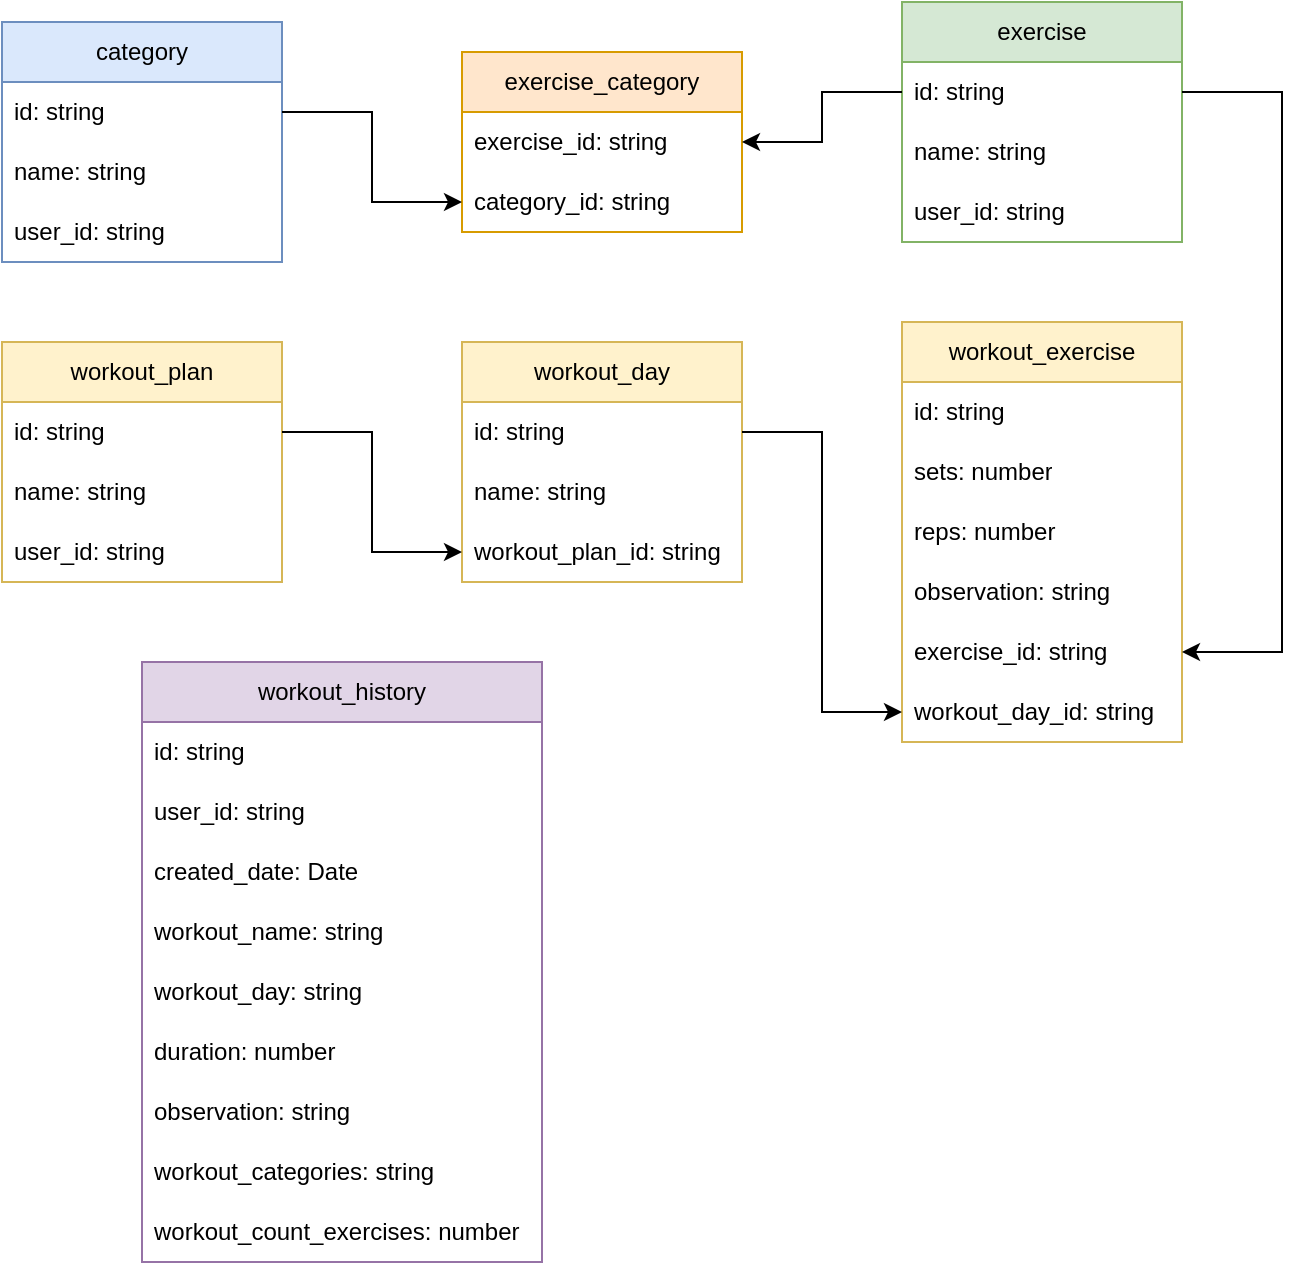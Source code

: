 <mxfile version="21.6.8" type="device">
  <diagram name="Page-1" id="SNqCsjzlgie9kuLZJLEN">
    <mxGraphModel dx="1404" dy="814" grid="1" gridSize="10" guides="1" tooltips="1" connect="1" arrows="1" fold="1" page="1" pageScale="1" pageWidth="827" pageHeight="1169" math="0" shadow="0">
      <root>
        <mxCell id="0" />
        <mxCell id="1" parent="0" />
        <mxCell id="Ox2UBUjMbMaZdmJuXY1y-1" value="category" style="swimlane;fontStyle=0;childLayout=stackLayout;horizontal=1;startSize=30;horizontalStack=0;resizeParent=1;resizeParentMax=0;resizeLast=0;collapsible=1;marginBottom=0;whiteSpace=wrap;html=1;fillColor=#dae8fc;strokeColor=#6c8ebf;" parent="1" vertex="1">
          <mxGeometry x="130" y="140" width="140" height="120" as="geometry" />
        </mxCell>
        <mxCell id="Ox2UBUjMbMaZdmJuXY1y-2" value="id: string" style="text;strokeColor=none;fillColor=none;align=left;verticalAlign=middle;spacingLeft=4;spacingRight=4;overflow=hidden;points=[[0,0.5],[1,0.5]];portConstraint=eastwest;rotatable=0;whiteSpace=wrap;html=1;" parent="Ox2UBUjMbMaZdmJuXY1y-1" vertex="1">
          <mxGeometry y="30" width="140" height="30" as="geometry" />
        </mxCell>
        <mxCell id="Ox2UBUjMbMaZdmJuXY1y-3" value="name: string" style="text;strokeColor=none;fillColor=none;align=left;verticalAlign=middle;spacingLeft=4;spacingRight=4;overflow=hidden;points=[[0,0.5],[1,0.5]];portConstraint=eastwest;rotatable=0;whiteSpace=wrap;html=1;" parent="Ox2UBUjMbMaZdmJuXY1y-1" vertex="1">
          <mxGeometry y="60" width="140" height="30" as="geometry" />
        </mxCell>
        <mxCell id="Ox2UBUjMbMaZdmJuXY1y-4" value="user_id: string" style="text;strokeColor=none;fillColor=none;align=left;verticalAlign=middle;spacingLeft=4;spacingRight=4;overflow=hidden;points=[[0,0.5],[1,0.5]];portConstraint=eastwest;rotatable=0;whiteSpace=wrap;html=1;" parent="Ox2UBUjMbMaZdmJuXY1y-1" vertex="1">
          <mxGeometry y="90" width="140" height="30" as="geometry" />
        </mxCell>
        <mxCell id="Ox2UBUjMbMaZdmJuXY1y-5" value="exercise" style="swimlane;fontStyle=0;childLayout=stackLayout;horizontal=1;startSize=30;horizontalStack=0;resizeParent=1;resizeParentMax=0;resizeLast=0;collapsible=1;marginBottom=0;whiteSpace=wrap;html=1;fillColor=#d5e8d4;strokeColor=#82b366;" parent="1" vertex="1">
          <mxGeometry x="580" y="130" width="140" height="120" as="geometry" />
        </mxCell>
        <mxCell id="Ox2UBUjMbMaZdmJuXY1y-6" value="id: string" style="text;strokeColor=none;fillColor=none;align=left;verticalAlign=middle;spacingLeft=4;spacingRight=4;overflow=hidden;points=[[0,0.5],[1,0.5]];portConstraint=eastwest;rotatable=0;whiteSpace=wrap;html=1;" parent="Ox2UBUjMbMaZdmJuXY1y-5" vertex="1">
          <mxGeometry y="30" width="140" height="30" as="geometry" />
        </mxCell>
        <mxCell id="Ox2UBUjMbMaZdmJuXY1y-7" value="name: string" style="text;strokeColor=none;fillColor=none;align=left;verticalAlign=middle;spacingLeft=4;spacingRight=4;overflow=hidden;points=[[0,0.5],[1,0.5]];portConstraint=eastwest;rotatable=0;whiteSpace=wrap;html=1;" parent="Ox2UBUjMbMaZdmJuXY1y-5" vertex="1">
          <mxGeometry y="60" width="140" height="30" as="geometry" />
        </mxCell>
        <mxCell id="Ox2UBUjMbMaZdmJuXY1y-8" value="user_id: string" style="text;strokeColor=none;fillColor=none;align=left;verticalAlign=middle;spacingLeft=4;spacingRight=4;overflow=hidden;points=[[0,0.5],[1,0.5]];portConstraint=eastwest;rotatable=0;whiteSpace=wrap;html=1;" parent="Ox2UBUjMbMaZdmJuXY1y-5" vertex="1">
          <mxGeometry y="90" width="140" height="30" as="geometry" />
        </mxCell>
        <mxCell id="Ox2UBUjMbMaZdmJuXY1y-9" value="exercise_category" style="swimlane;fontStyle=0;childLayout=stackLayout;horizontal=1;startSize=30;horizontalStack=0;resizeParent=1;resizeParentMax=0;resizeLast=0;collapsible=1;marginBottom=0;whiteSpace=wrap;html=1;fillColor=#ffe6cc;strokeColor=#d79b00;" parent="1" vertex="1">
          <mxGeometry x="360" y="155" width="140" height="90" as="geometry" />
        </mxCell>
        <mxCell id="Ox2UBUjMbMaZdmJuXY1y-10" value="exercise_id: string" style="text;strokeColor=none;fillColor=none;align=left;verticalAlign=middle;spacingLeft=4;spacingRight=4;overflow=hidden;points=[[0,0.5],[1,0.5]];portConstraint=eastwest;rotatable=0;whiteSpace=wrap;html=1;" parent="Ox2UBUjMbMaZdmJuXY1y-9" vertex="1">
          <mxGeometry y="30" width="140" height="30" as="geometry" />
        </mxCell>
        <mxCell id="Ox2UBUjMbMaZdmJuXY1y-11" value="category_id: string" style="text;strokeColor=none;fillColor=none;align=left;verticalAlign=middle;spacingLeft=4;spacingRight=4;overflow=hidden;points=[[0,0.5],[1,0.5]];portConstraint=eastwest;rotatable=0;whiteSpace=wrap;html=1;" parent="Ox2UBUjMbMaZdmJuXY1y-9" vertex="1">
          <mxGeometry y="60" width="140" height="30" as="geometry" />
        </mxCell>
        <mxCell id="Ox2UBUjMbMaZdmJuXY1y-13" style="edgeStyle=orthogonalEdgeStyle;rounded=0;orthogonalLoop=1;jettySize=auto;html=1;exitX=0;exitY=0.5;exitDx=0;exitDy=0;entryX=1;entryY=0.5;entryDx=0;entryDy=0;" parent="1" source="Ox2UBUjMbMaZdmJuXY1y-6" target="Ox2UBUjMbMaZdmJuXY1y-10" edge="1">
          <mxGeometry relative="1" as="geometry" />
        </mxCell>
        <mxCell id="Ox2UBUjMbMaZdmJuXY1y-14" style="edgeStyle=orthogonalEdgeStyle;rounded=0;orthogonalLoop=1;jettySize=auto;html=1;exitX=1;exitY=0.5;exitDx=0;exitDy=0;entryX=0;entryY=0.5;entryDx=0;entryDy=0;" parent="1" source="Ox2UBUjMbMaZdmJuXY1y-2" target="Ox2UBUjMbMaZdmJuXY1y-11" edge="1">
          <mxGeometry relative="1" as="geometry" />
        </mxCell>
        <mxCell id="Ox2UBUjMbMaZdmJuXY1y-16" value="workout_history" style="swimlane;fontStyle=0;childLayout=stackLayout;horizontal=1;startSize=30;horizontalStack=0;resizeParent=1;resizeParentMax=0;resizeLast=0;collapsible=1;marginBottom=0;whiteSpace=wrap;html=1;fillColor=#e1d5e7;strokeColor=#9673a6;" parent="1" vertex="1">
          <mxGeometry x="200" y="460" width="200" height="300" as="geometry" />
        </mxCell>
        <mxCell id="Ox2UBUjMbMaZdmJuXY1y-17" value="id: string" style="text;strokeColor=none;fillColor=none;align=left;verticalAlign=middle;spacingLeft=4;spacingRight=4;overflow=hidden;points=[[0,0.5],[1,0.5]];portConstraint=eastwest;rotatable=0;whiteSpace=wrap;html=1;" parent="Ox2UBUjMbMaZdmJuXY1y-16" vertex="1">
          <mxGeometry y="30" width="200" height="30" as="geometry" />
        </mxCell>
        <mxCell id="Us7C9w35F07OQwxbuTI4-1" value="user_id: string" style="text;strokeColor=none;fillColor=none;align=left;verticalAlign=middle;spacingLeft=4;spacingRight=4;overflow=hidden;points=[[0,0.5],[1,0.5]];portConstraint=eastwest;rotatable=0;whiteSpace=wrap;html=1;" vertex="1" parent="Ox2UBUjMbMaZdmJuXY1y-16">
          <mxGeometry y="60" width="200" height="30" as="geometry" />
        </mxCell>
        <mxCell id="Ox2UBUjMbMaZdmJuXY1y-18" value="created_date: Date" style="text;strokeColor=none;fillColor=none;align=left;verticalAlign=middle;spacingLeft=4;spacingRight=4;overflow=hidden;points=[[0,0.5],[1,0.5]];portConstraint=eastwest;rotatable=0;whiteSpace=wrap;html=1;" parent="Ox2UBUjMbMaZdmJuXY1y-16" vertex="1">
          <mxGeometry y="90" width="200" height="30" as="geometry" />
        </mxCell>
        <mxCell id="Us7C9w35F07OQwxbuTI4-2" value="workout_name: string" style="text;strokeColor=none;fillColor=none;align=left;verticalAlign=middle;spacingLeft=4;spacingRight=4;overflow=hidden;points=[[0,0.5],[1,0.5]];portConstraint=eastwest;rotatable=0;whiteSpace=wrap;html=1;" vertex="1" parent="Ox2UBUjMbMaZdmJuXY1y-16">
          <mxGeometry y="120" width="200" height="30" as="geometry" />
        </mxCell>
        <mxCell id="Us7C9w35F07OQwxbuTI4-3" value="workout_day: string" style="text;strokeColor=none;fillColor=none;align=left;verticalAlign=middle;spacingLeft=4;spacingRight=4;overflow=hidden;points=[[0,0.5],[1,0.5]];portConstraint=eastwest;rotatable=0;whiteSpace=wrap;html=1;" vertex="1" parent="Ox2UBUjMbMaZdmJuXY1y-16">
          <mxGeometry y="150" width="200" height="30" as="geometry" />
        </mxCell>
        <mxCell id="Ox2UBUjMbMaZdmJuXY1y-21" value="duration: number" style="text;strokeColor=none;fillColor=none;align=left;verticalAlign=middle;spacingLeft=4;spacingRight=4;overflow=hidden;points=[[0,0.5],[1,0.5]];portConstraint=eastwest;rotatable=0;whiteSpace=wrap;html=1;" parent="Ox2UBUjMbMaZdmJuXY1y-16" vertex="1">
          <mxGeometry y="180" width="200" height="30" as="geometry" />
        </mxCell>
        <mxCell id="Us7C9w35F07OQwxbuTI4-4" value="observation: string" style="text;strokeColor=none;fillColor=none;align=left;verticalAlign=middle;spacingLeft=4;spacingRight=4;overflow=hidden;points=[[0,0.5],[1,0.5]];portConstraint=eastwest;rotatable=0;whiteSpace=wrap;html=1;" vertex="1" parent="Ox2UBUjMbMaZdmJuXY1y-16">
          <mxGeometry y="210" width="200" height="30" as="geometry" />
        </mxCell>
        <mxCell id="Ox2UBUjMbMaZdmJuXY1y-20" value="workout_categories: string" style="text;strokeColor=none;fillColor=none;align=left;verticalAlign=middle;spacingLeft=4;spacingRight=4;overflow=hidden;points=[[0,0.5],[1,0.5]];portConstraint=eastwest;rotatable=0;whiteSpace=wrap;html=1;" parent="Ox2UBUjMbMaZdmJuXY1y-16" vertex="1">
          <mxGeometry y="240" width="200" height="30" as="geometry" />
        </mxCell>
        <mxCell id="Us7C9w35F07OQwxbuTI4-5" value="workout_count_exercises: number" style="text;strokeColor=none;fillColor=none;align=left;verticalAlign=middle;spacingLeft=4;spacingRight=4;overflow=hidden;points=[[0,0.5],[1,0.5]];portConstraint=eastwest;rotatable=0;whiteSpace=wrap;html=1;" vertex="1" parent="Ox2UBUjMbMaZdmJuXY1y-16">
          <mxGeometry y="270" width="200" height="30" as="geometry" />
        </mxCell>
        <mxCell id="Ox2UBUjMbMaZdmJuXY1y-22" value="workout_plan" style="swimlane;fontStyle=0;childLayout=stackLayout;horizontal=1;startSize=30;horizontalStack=0;resizeParent=1;resizeParentMax=0;resizeLast=0;collapsible=1;marginBottom=0;whiteSpace=wrap;html=1;fillColor=#fff2cc;strokeColor=#d6b656;" parent="1" vertex="1">
          <mxGeometry x="130" y="300" width="140" height="120" as="geometry" />
        </mxCell>
        <mxCell id="Ox2UBUjMbMaZdmJuXY1y-23" value="id: string" style="text;strokeColor=none;fillColor=none;align=left;verticalAlign=middle;spacingLeft=4;spacingRight=4;overflow=hidden;points=[[0,0.5],[1,0.5]];portConstraint=eastwest;rotatable=0;whiteSpace=wrap;html=1;" parent="Ox2UBUjMbMaZdmJuXY1y-22" vertex="1">
          <mxGeometry y="30" width="140" height="30" as="geometry" />
        </mxCell>
        <mxCell id="Ox2UBUjMbMaZdmJuXY1y-24" value="name: string" style="text;strokeColor=none;fillColor=none;align=left;verticalAlign=middle;spacingLeft=4;spacingRight=4;overflow=hidden;points=[[0,0.5],[1,0.5]];portConstraint=eastwest;rotatable=0;whiteSpace=wrap;html=1;" parent="Ox2UBUjMbMaZdmJuXY1y-22" vertex="1">
          <mxGeometry y="60" width="140" height="30" as="geometry" />
        </mxCell>
        <mxCell id="Ox2UBUjMbMaZdmJuXY1y-25" value="user_id: string" style="text;strokeColor=none;fillColor=none;align=left;verticalAlign=middle;spacingLeft=4;spacingRight=4;overflow=hidden;points=[[0,0.5],[1,0.5]];portConstraint=eastwest;rotatable=0;whiteSpace=wrap;html=1;" parent="Ox2UBUjMbMaZdmJuXY1y-22" vertex="1">
          <mxGeometry y="90" width="140" height="30" as="geometry" />
        </mxCell>
        <mxCell id="Ox2UBUjMbMaZdmJuXY1y-26" value="workout_day" style="swimlane;fontStyle=0;childLayout=stackLayout;horizontal=1;startSize=30;horizontalStack=0;resizeParent=1;resizeParentMax=0;resizeLast=0;collapsible=1;marginBottom=0;whiteSpace=wrap;html=1;fillColor=#fff2cc;strokeColor=#d6b656;" parent="1" vertex="1">
          <mxGeometry x="360" y="300" width="140" height="120" as="geometry" />
        </mxCell>
        <mxCell id="Ox2UBUjMbMaZdmJuXY1y-27" value="id: string" style="text;strokeColor=none;fillColor=none;align=left;verticalAlign=middle;spacingLeft=4;spacingRight=4;overflow=hidden;points=[[0,0.5],[1,0.5]];portConstraint=eastwest;rotatable=0;whiteSpace=wrap;html=1;" parent="Ox2UBUjMbMaZdmJuXY1y-26" vertex="1">
          <mxGeometry y="30" width="140" height="30" as="geometry" />
        </mxCell>
        <mxCell id="Ox2UBUjMbMaZdmJuXY1y-28" value="name: string" style="text;strokeColor=none;fillColor=none;align=left;verticalAlign=middle;spacingLeft=4;spacingRight=4;overflow=hidden;points=[[0,0.5],[1,0.5]];portConstraint=eastwest;rotatable=0;whiteSpace=wrap;html=1;" parent="Ox2UBUjMbMaZdmJuXY1y-26" vertex="1">
          <mxGeometry y="60" width="140" height="30" as="geometry" />
        </mxCell>
        <mxCell id="Ox2UBUjMbMaZdmJuXY1y-29" value="workout_plan_id: string" style="text;strokeColor=none;fillColor=none;align=left;verticalAlign=middle;spacingLeft=4;spacingRight=4;overflow=hidden;points=[[0,0.5],[1,0.5]];portConstraint=eastwest;rotatable=0;whiteSpace=wrap;html=1;" parent="Ox2UBUjMbMaZdmJuXY1y-26" vertex="1">
          <mxGeometry y="90" width="140" height="30" as="geometry" />
        </mxCell>
        <mxCell id="Ox2UBUjMbMaZdmJuXY1y-30" style="edgeStyle=orthogonalEdgeStyle;rounded=0;orthogonalLoop=1;jettySize=auto;html=1;exitX=1;exitY=0.5;exitDx=0;exitDy=0;entryX=0;entryY=0.5;entryDx=0;entryDy=0;" parent="1" source="Ox2UBUjMbMaZdmJuXY1y-23" target="Ox2UBUjMbMaZdmJuXY1y-29" edge="1">
          <mxGeometry relative="1" as="geometry" />
        </mxCell>
        <mxCell id="Ox2UBUjMbMaZdmJuXY1y-31" value="workout_exercise" style="swimlane;fontStyle=0;childLayout=stackLayout;horizontal=1;startSize=30;horizontalStack=0;resizeParent=1;resizeParentMax=0;resizeLast=0;collapsible=1;marginBottom=0;whiteSpace=wrap;html=1;fillColor=#fff2cc;strokeColor=#d6b656;" parent="1" vertex="1">
          <mxGeometry x="580" y="290" width="140" height="210" as="geometry" />
        </mxCell>
        <mxCell id="Ox2UBUjMbMaZdmJuXY1y-32" value="id: string" style="text;strokeColor=none;fillColor=none;align=left;verticalAlign=middle;spacingLeft=4;spacingRight=4;overflow=hidden;points=[[0,0.5],[1,0.5]];portConstraint=eastwest;rotatable=0;whiteSpace=wrap;html=1;" parent="Ox2UBUjMbMaZdmJuXY1y-31" vertex="1">
          <mxGeometry y="30" width="140" height="30" as="geometry" />
        </mxCell>
        <mxCell id="Ox2UBUjMbMaZdmJuXY1y-33" value="sets: number" style="text;strokeColor=none;fillColor=none;align=left;verticalAlign=middle;spacingLeft=4;spacingRight=4;overflow=hidden;points=[[0,0.5],[1,0.5]];portConstraint=eastwest;rotatable=0;whiteSpace=wrap;html=1;" parent="Ox2UBUjMbMaZdmJuXY1y-31" vertex="1">
          <mxGeometry y="60" width="140" height="30" as="geometry" />
        </mxCell>
        <mxCell id="Ox2UBUjMbMaZdmJuXY1y-34" value="reps: number" style="text;strokeColor=none;fillColor=none;align=left;verticalAlign=middle;spacingLeft=4;spacingRight=4;overflow=hidden;points=[[0,0.5],[1,0.5]];portConstraint=eastwest;rotatable=0;whiteSpace=wrap;html=1;" parent="Ox2UBUjMbMaZdmJuXY1y-31" vertex="1">
          <mxGeometry y="90" width="140" height="30" as="geometry" />
        </mxCell>
        <mxCell id="Ox2UBUjMbMaZdmJuXY1y-35" value="observation: string" style="text;strokeColor=none;fillColor=none;align=left;verticalAlign=middle;spacingLeft=4;spacingRight=4;overflow=hidden;points=[[0,0.5],[1,0.5]];portConstraint=eastwest;rotatable=0;whiteSpace=wrap;html=1;" parent="Ox2UBUjMbMaZdmJuXY1y-31" vertex="1">
          <mxGeometry y="120" width="140" height="30" as="geometry" />
        </mxCell>
        <mxCell id="Ox2UBUjMbMaZdmJuXY1y-36" value="exercise_id: string" style="text;strokeColor=none;fillColor=none;align=left;verticalAlign=middle;spacingLeft=4;spacingRight=4;overflow=hidden;points=[[0,0.5],[1,0.5]];portConstraint=eastwest;rotatable=0;whiteSpace=wrap;html=1;" parent="Ox2UBUjMbMaZdmJuXY1y-31" vertex="1">
          <mxGeometry y="150" width="140" height="30" as="geometry" />
        </mxCell>
        <mxCell id="Ox2UBUjMbMaZdmJuXY1y-37" value="workout_day_id: string" style="text;strokeColor=none;fillColor=none;align=left;verticalAlign=middle;spacingLeft=4;spacingRight=4;overflow=hidden;points=[[0,0.5],[1,0.5]];portConstraint=eastwest;rotatable=0;whiteSpace=wrap;html=1;" parent="Ox2UBUjMbMaZdmJuXY1y-31" vertex="1">
          <mxGeometry y="180" width="140" height="30" as="geometry" />
        </mxCell>
        <mxCell id="Ox2UBUjMbMaZdmJuXY1y-38" style="edgeStyle=orthogonalEdgeStyle;rounded=0;orthogonalLoop=1;jettySize=auto;html=1;exitX=1;exitY=0.5;exitDx=0;exitDy=0;entryX=0;entryY=0.5;entryDx=0;entryDy=0;" parent="1" source="Ox2UBUjMbMaZdmJuXY1y-27" target="Ox2UBUjMbMaZdmJuXY1y-37" edge="1">
          <mxGeometry relative="1" as="geometry" />
        </mxCell>
        <mxCell id="Ox2UBUjMbMaZdmJuXY1y-39" style="edgeStyle=orthogonalEdgeStyle;rounded=0;orthogonalLoop=1;jettySize=auto;html=1;exitX=1;exitY=0.5;exitDx=0;exitDy=0;entryX=1;entryY=0.5;entryDx=0;entryDy=0;" parent="1" source="Ox2UBUjMbMaZdmJuXY1y-6" target="Ox2UBUjMbMaZdmJuXY1y-36" edge="1">
          <mxGeometry relative="1" as="geometry">
            <Array as="points">
              <mxPoint x="770" y="175" />
              <mxPoint x="770" y="455" />
            </Array>
          </mxGeometry>
        </mxCell>
      </root>
    </mxGraphModel>
  </diagram>
</mxfile>

